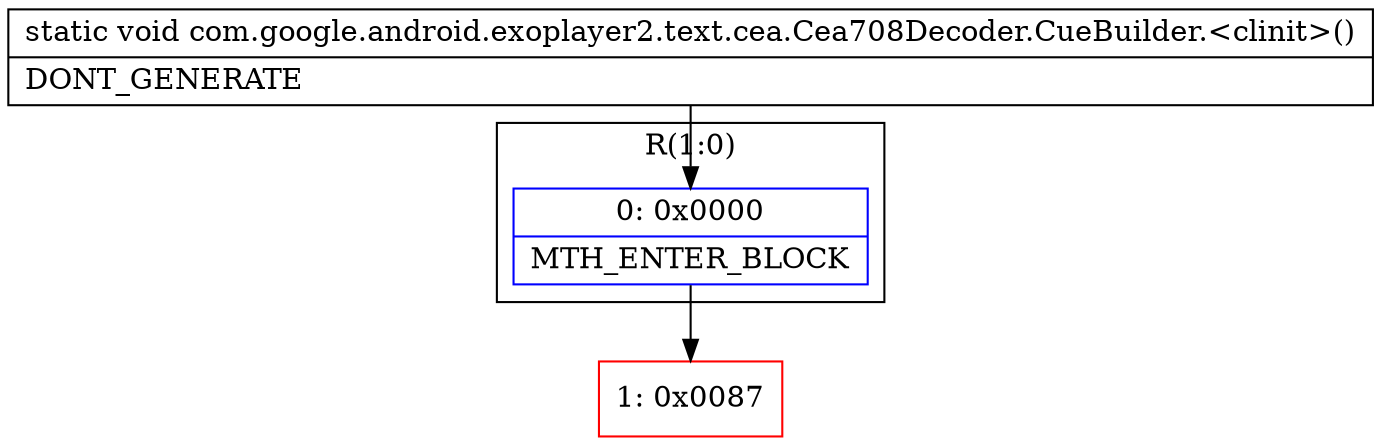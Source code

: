digraph "CFG forcom.google.android.exoplayer2.text.cea.Cea708Decoder.CueBuilder.\<clinit\>()V" {
subgraph cluster_Region_2012349275 {
label = "R(1:0)";
node [shape=record,color=blue];
Node_0 [shape=record,label="{0\:\ 0x0000|MTH_ENTER_BLOCK\l}"];
}
Node_1 [shape=record,color=red,label="{1\:\ 0x0087}"];
MethodNode[shape=record,label="{static void com.google.android.exoplayer2.text.cea.Cea708Decoder.CueBuilder.\<clinit\>()  | DONT_GENERATE\l}"];
MethodNode -> Node_0;
Node_0 -> Node_1;
}

